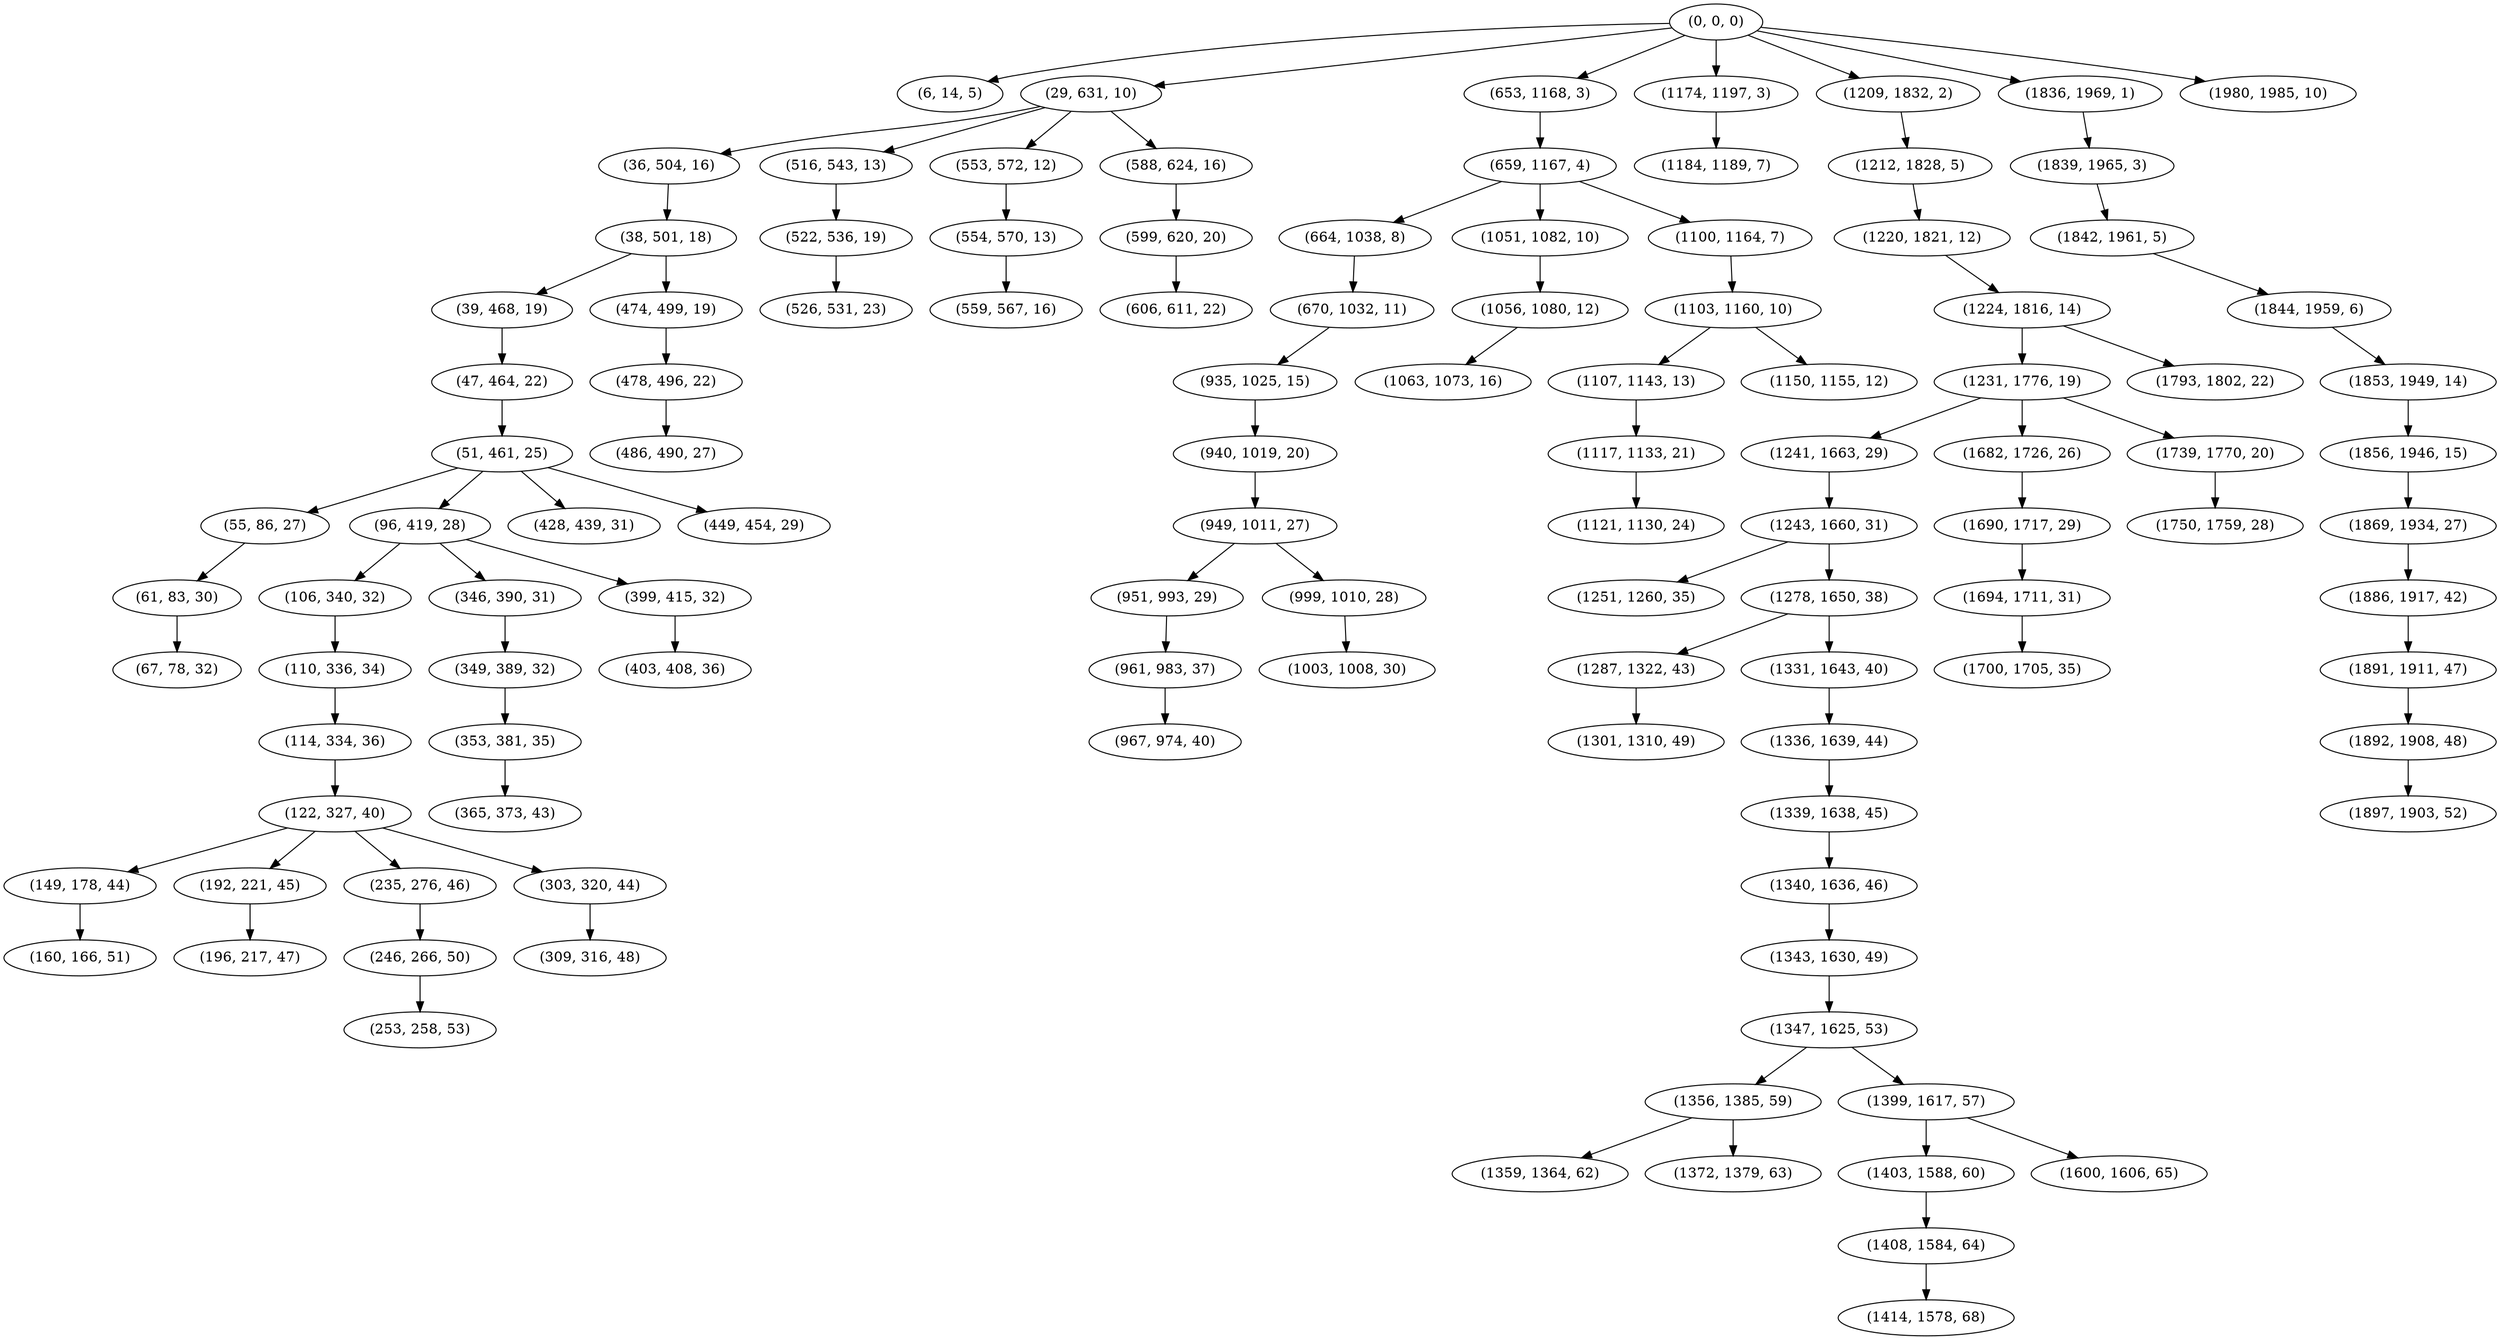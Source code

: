 digraph tree {
    "(0, 0, 0)";
    "(6, 14, 5)";
    "(29, 631, 10)";
    "(36, 504, 16)";
    "(38, 501, 18)";
    "(39, 468, 19)";
    "(47, 464, 22)";
    "(51, 461, 25)";
    "(55, 86, 27)";
    "(61, 83, 30)";
    "(67, 78, 32)";
    "(96, 419, 28)";
    "(106, 340, 32)";
    "(110, 336, 34)";
    "(114, 334, 36)";
    "(122, 327, 40)";
    "(149, 178, 44)";
    "(160, 166, 51)";
    "(192, 221, 45)";
    "(196, 217, 47)";
    "(235, 276, 46)";
    "(246, 266, 50)";
    "(253, 258, 53)";
    "(303, 320, 44)";
    "(309, 316, 48)";
    "(346, 390, 31)";
    "(349, 389, 32)";
    "(353, 381, 35)";
    "(365, 373, 43)";
    "(399, 415, 32)";
    "(403, 408, 36)";
    "(428, 439, 31)";
    "(449, 454, 29)";
    "(474, 499, 19)";
    "(478, 496, 22)";
    "(486, 490, 27)";
    "(516, 543, 13)";
    "(522, 536, 19)";
    "(526, 531, 23)";
    "(553, 572, 12)";
    "(554, 570, 13)";
    "(559, 567, 16)";
    "(588, 624, 16)";
    "(599, 620, 20)";
    "(606, 611, 22)";
    "(653, 1168, 3)";
    "(659, 1167, 4)";
    "(664, 1038, 8)";
    "(670, 1032, 11)";
    "(935, 1025, 15)";
    "(940, 1019, 20)";
    "(949, 1011, 27)";
    "(951, 993, 29)";
    "(961, 983, 37)";
    "(967, 974, 40)";
    "(999, 1010, 28)";
    "(1003, 1008, 30)";
    "(1051, 1082, 10)";
    "(1056, 1080, 12)";
    "(1063, 1073, 16)";
    "(1100, 1164, 7)";
    "(1103, 1160, 10)";
    "(1107, 1143, 13)";
    "(1117, 1133, 21)";
    "(1121, 1130, 24)";
    "(1150, 1155, 12)";
    "(1174, 1197, 3)";
    "(1184, 1189, 7)";
    "(1209, 1832, 2)";
    "(1212, 1828, 5)";
    "(1220, 1821, 12)";
    "(1224, 1816, 14)";
    "(1231, 1776, 19)";
    "(1241, 1663, 29)";
    "(1243, 1660, 31)";
    "(1251, 1260, 35)";
    "(1278, 1650, 38)";
    "(1287, 1322, 43)";
    "(1301, 1310, 49)";
    "(1331, 1643, 40)";
    "(1336, 1639, 44)";
    "(1339, 1638, 45)";
    "(1340, 1636, 46)";
    "(1343, 1630, 49)";
    "(1347, 1625, 53)";
    "(1356, 1385, 59)";
    "(1359, 1364, 62)";
    "(1372, 1379, 63)";
    "(1399, 1617, 57)";
    "(1403, 1588, 60)";
    "(1408, 1584, 64)";
    "(1414, 1578, 68)";
    "(1600, 1606, 65)";
    "(1682, 1726, 26)";
    "(1690, 1717, 29)";
    "(1694, 1711, 31)";
    "(1700, 1705, 35)";
    "(1739, 1770, 20)";
    "(1750, 1759, 28)";
    "(1793, 1802, 22)";
    "(1836, 1969, 1)";
    "(1839, 1965, 3)";
    "(1842, 1961, 5)";
    "(1844, 1959, 6)";
    "(1853, 1949, 14)";
    "(1856, 1946, 15)";
    "(1869, 1934, 27)";
    "(1886, 1917, 42)";
    "(1891, 1911, 47)";
    "(1892, 1908, 48)";
    "(1897, 1903, 52)";
    "(1980, 1985, 10)";
    "(0, 0, 0)" -> "(6, 14, 5)";
    "(0, 0, 0)" -> "(29, 631, 10)";
    "(0, 0, 0)" -> "(653, 1168, 3)";
    "(0, 0, 0)" -> "(1174, 1197, 3)";
    "(0, 0, 0)" -> "(1209, 1832, 2)";
    "(0, 0, 0)" -> "(1836, 1969, 1)";
    "(0, 0, 0)" -> "(1980, 1985, 10)";
    "(29, 631, 10)" -> "(36, 504, 16)";
    "(29, 631, 10)" -> "(516, 543, 13)";
    "(29, 631, 10)" -> "(553, 572, 12)";
    "(29, 631, 10)" -> "(588, 624, 16)";
    "(36, 504, 16)" -> "(38, 501, 18)";
    "(38, 501, 18)" -> "(39, 468, 19)";
    "(38, 501, 18)" -> "(474, 499, 19)";
    "(39, 468, 19)" -> "(47, 464, 22)";
    "(47, 464, 22)" -> "(51, 461, 25)";
    "(51, 461, 25)" -> "(55, 86, 27)";
    "(51, 461, 25)" -> "(96, 419, 28)";
    "(51, 461, 25)" -> "(428, 439, 31)";
    "(51, 461, 25)" -> "(449, 454, 29)";
    "(55, 86, 27)" -> "(61, 83, 30)";
    "(61, 83, 30)" -> "(67, 78, 32)";
    "(96, 419, 28)" -> "(106, 340, 32)";
    "(96, 419, 28)" -> "(346, 390, 31)";
    "(96, 419, 28)" -> "(399, 415, 32)";
    "(106, 340, 32)" -> "(110, 336, 34)";
    "(110, 336, 34)" -> "(114, 334, 36)";
    "(114, 334, 36)" -> "(122, 327, 40)";
    "(122, 327, 40)" -> "(149, 178, 44)";
    "(122, 327, 40)" -> "(192, 221, 45)";
    "(122, 327, 40)" -> "(235, 276, 46)";
    "(122, 327, 40)" -> "(303, 320, 44)";
    "(149, 178, 44)" -> "(160, 166, 51)";
    "(192, 221, 45)" -> "(196, 217, 47)";
    "(235, 276, 46)" -> "(246, 266, 50)";
    "(246, 266, 50)" -> "(253, 258, 53)";
    "(303, 320, 44)" -> "(309, 316, 48)";
    "(346, 390, 31)" -> "(349, 389, 32)";
    "(349, 389, 32)" -> "(353, 381, 35)";
    "(353, 381, 35)" -> "(365, 373, 43)";
    "(399, 415, 32)" -> "(403, 408, 36)";
    "(474, 499, 19)" -> "(478, 496, 22)";
    "(478, 496, 22)" -> "(486, 490, 27)";
    "(516, 543, 13)" -> "(522, 536, 19)";
    "(522, 536, 19)" -> "(526, 531, 23)";
    "(553, 572, 12)" -> "(554, 570, 13)";
    "(554, 570, 13)" -> "(559, 567, 16)";
    "(588, 624, 16)" -> "(599, 620, 20)";
    "(599, 620, 20)" -> "(606, 611, 22)";
    "(653, 1168, 3)" -> "(659, 1167, 4)";
    "(659, 1167, 4)" -> "(664, 1038, 8)";
    "(659, 1167, 4)" -> "(1051, 1082, 10)";
    "(659, 1167, 4)" -> "(1100, 1164, 7)";
    "(664, 1038, 8)" -> "(670, 1032, 11)";
    "(670, 1032, 11)" -> "(935, 1025, 15)";
    "(935, 1025, 15)" -> "(940, 1019, 20)";
    "(940, 1019, 20)" -> "(949, 1011, 27)";
    "(949, 1011, 27)" -> "(951, 993, 29)";
    "(949, 1011, 27)" -> "(999, 1010, 28)";
    "(951, 993, 29)" -> "(961, 983, 37)";
    "(961, 983, 37)" -> "(967, 974, 40)";
    "(999, 1010, 28)" -> "(1003, 1008, 30)";
    "(1051, 1082, 10)" -> "(1056, 1080, 12)";
    "(1056, 1080, 12)" -> "(1063, 1073, 16)";
    "(1100, 1164, 7)" -> "(1103, 1160, 10)";
    "(1103, 1160, 10)" -> "(1107, 1143, 13)";
    "(1103, 1160, 10)" -> "(1150, 1155, 12)";
    "(1107, 1143, 13)" -> "(1117, 1133, 21)";
    "(1117, 1133, 21)" -> "(1121, 1130, 24)";
    "(1174, 1197, 3)" -> "(1184, 1189, 7)";
    "(1209, 1832, 2)" -> "(1212, 1828, 5)";
    "(1212, 1828, 5)" -> "(1220, 1821, 12)";
    "(1220, 1821, 12)" -> "(1224, 1816, 14)";
    "(1224, 1816, 14)" -> "(1231, 1776, 19)";
    "(1224, 1816, 14)" -> "(1793, 1802, 22)";
    "(1231, 1776, 19)" -> "(1241, 1663, 29)";
    "(1231, 1776, 19)" -> "(1682, 1726, 26)";
    "(1231, 1776, 19)" -> "(1739, 1770, 20)";
    "(1241, 1663, 29)" -> "(1243, 1660, 31)";
    "(1243, 1660, 31)" -> "(1251, 1260, 35)";
    "(1243, 1660, 31)" -> "(1278, 1650, 38)";
    "(1278, 1650, 38)" -> "(1287, 1322, 43)";
    "(1278, 1650, 38)" -> "(1331, 1643, 40)";
    "(1287, 1322, 43)" -> "(1301, 1310, 49)";
    "(1331, 1643, 40)" -> "(1336, 1639, 44)";
    "(1336, 1639, 44)" -> "(1339, 1638, 45)";
    "(1339, 1638, 45)" -> "(1340, 1636, 46)";
    "(1340, 1636, 46)" -> "(1343, 1630, 49)";
    "(1343, 1630, 49)" -> "(1347, 1625, 53)";
    "(1347, 1625, 53)" -> "(1356, 1385, 59)";
    "(1347, 1625, 53)" -> "(1399, 1617, 57)";
    "(1356, 1385, 59)" -> "(1359, 1364, 62)";
    "(1356, 1385, 59)" -> "(1372, 1379, 63)";
    "(1399, 1617, 57)" -> "(1403, 1588, 60)";
    "(1399, 1617, 57)" -> "(1600, 1606, 65)";
    "(1403, 1588, 60)" -> "(1408, 1584, 64)";
    "(1408, 1584, 64)" -> "(1414, 1578, 68)";
    "(1682, 1726, 26)" -> "(1690, 1717, 29)";
    "(1690, 1717, 29)" -> "(1694, 1711, 31)";
    "(1694, 1711, 31)" -> "(1700, 1705, 35)";
    "(1739, 1770, 20)" -> "(1750, 1759, 28)";
    "(1836, 1969, 1)" -> "(1839, 1965, 3)";
    "(1839, 1965, 3)" -> "(1842, 1961, 5)";
    "(1842, 1961, 5)" -> "(1844, 1959, 6)";
    "(1844, 1959, 6)" -> "(1853, 1949, 14)";
    "(1853, 1949, 14)" -> "(1856, 1946, 15)";
    "(1856, 1946, 15)" -> "(1869, 1934, 27)";
    "(1869, 1934, 27)" -> "(1886, 1917, 42)";
    "(1886, 1917, 42)" -> "(1891, 1911, 47)";
    "(1891, 1911, 47)" -> "(1892, 1908, 48)";
    "(1892, 1908, 48)" -> "(1897, 1903, 52)";
}
